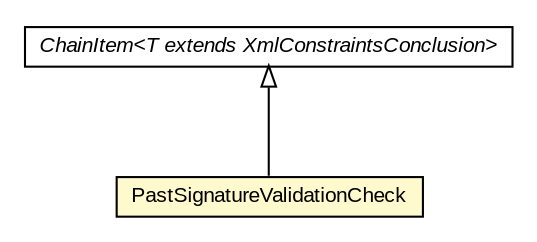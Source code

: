 #!/usr/local/bin/dot
#
# Class diagram 
# Generated by UMLGraph version R5_6-24-gf6e263 (http://www.umlgraph.org/)
#

digraph G {
	edge [fontname="arial",fontsize=10,labelfontname="arial",labelfontsize=10];
	node [fontname="arial",fontsize=10,shape=plaintext];
	nodesep=0.25;
	ranksep=0.5;
	// eu.europa.esig.dss.validation.process.ChainItem<T extends eu.europa.esig.dss.jaxb.detailedreport.XmlConstraintsConclusion>
	c492693 [label=<<table title="eu.europa.esig.dss.validation.process.ChainItem" border="0" cellborder="1" cellspacing="0" cellpadding="2" port="p" href="../../ChainItem.html">
		<tr><td><table border="0" cellspacing="0" cellpadding="1">
<tr><td align="center" balign="center"><font face="arial italic"> ChainItem&lt;T extends XmlConstraintsConclusion&gt; </font></td></tr>
		</table></td></tr>
		</table>>, URL="../../ChainItem.html", fontname="arial", fontcolor="black", fontsize=10.0];
	// eu.europa.esig.dss.validation.process.vpfswatsp.checks.PastSignatureValidationCheck
	c492847 [label=<<table title="eu.europa.esig.dss.validation.process.vpfswatsp.checks.PastSignatureValidationCheck" border="0" cellborder="1" cellspacing="0" cellpadding="2" port="p" bgcolor="lemonChiffon" href="./PastSignatureValidationCheck.html">
		<tr><td><table border="0" cellspacing="0" cellpadding="1">
<tr><td align="center" balign="center"> PastSignatureValidationCheck </td></tr>
		</table></td></tr>
		</table>>, URL="./PastSignatureValidationCheck.html", fontname="arial", fontcolor="black", fontsize=10.0];
	//eu.europa.esig.dss.validation.process.vpfswatsp.checks.PastSignatureValidationCheck extends eu.europa.esig.dss.validation.process.ChainItem<eu.europa.esig.dss.jaxb.detailedreport.XmlValidationProcessArchivalData>
	c492693:p -> c492847:p [dir=back,arrowtail=empty];
}

